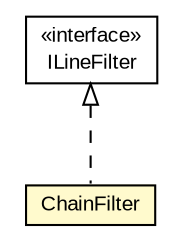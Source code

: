 #!/usr/local/bin/dot
#
# Class diagram 
# Generated by UMLGraph version 5.1 (http://www.umlgraph.org/)
#

digraph G {
	edge [fontname="arial",fontsize=10,labelfontname="arial",labelfontsize=10];
	node [fontname="arial",fontsize=10,shape=plaintext];
	nodesep=0.25;
	ranksep=0.5;
	// com.helger.jcodemodel.fmt.JStaticJavaFile.ILineFilter
	c12912 [label=<<table title="com.helger.jcodemodel.fmt.JStaticJavaFile.ILineFilter" border="0" cellborder="1" cellspacing="0" cellpadding="2" port="p" href="./JStaticJavaFile.ILineFilter.html">
		<tr><td><table border="0" cellspacing="0" cellpadding="1">
<tr><td align="center" balign="center"> &#171;interface&#187; </td></tr>
<tr><td align="center" balign="center"> ILineFilter </td></tr>
		</table></td></tr>
		</table>>, fontname="arial", fontcolor="black", fontsize=10.0];
	// com.helger.jcodemodel.fmt.JStaticJavaFile.ChainFilter
	c12913 [label=<<table title="com.helger.jcodemodel.fmt.JStaticJavaFile.ChainFilter" border="0" cellborder="1" cellspacing="0" cellpadding="2" port="p" bgcolor="lemonChiffon" href="./JStaticJavaFile.ChainFilter.html">
		<tr><td><table border="0" cellspacing="0" cellpadding="1">
<tr><td align="center" balign="center"> ChainFilter </td></tr>
		</table></td></tr>
		</table>>, fontname="arial", fontcolor="black", fontsize=10.0];
	//com.helger.jcodemodel.fmt.JStaticJavaFile.ChainFilter implements com.helger.jcodemodel.fmt.JStaticJavaFile.ILineFilter
	c12912:p -> c12913:p [dir=back,arrowtail=empty,style=dashed];
}

